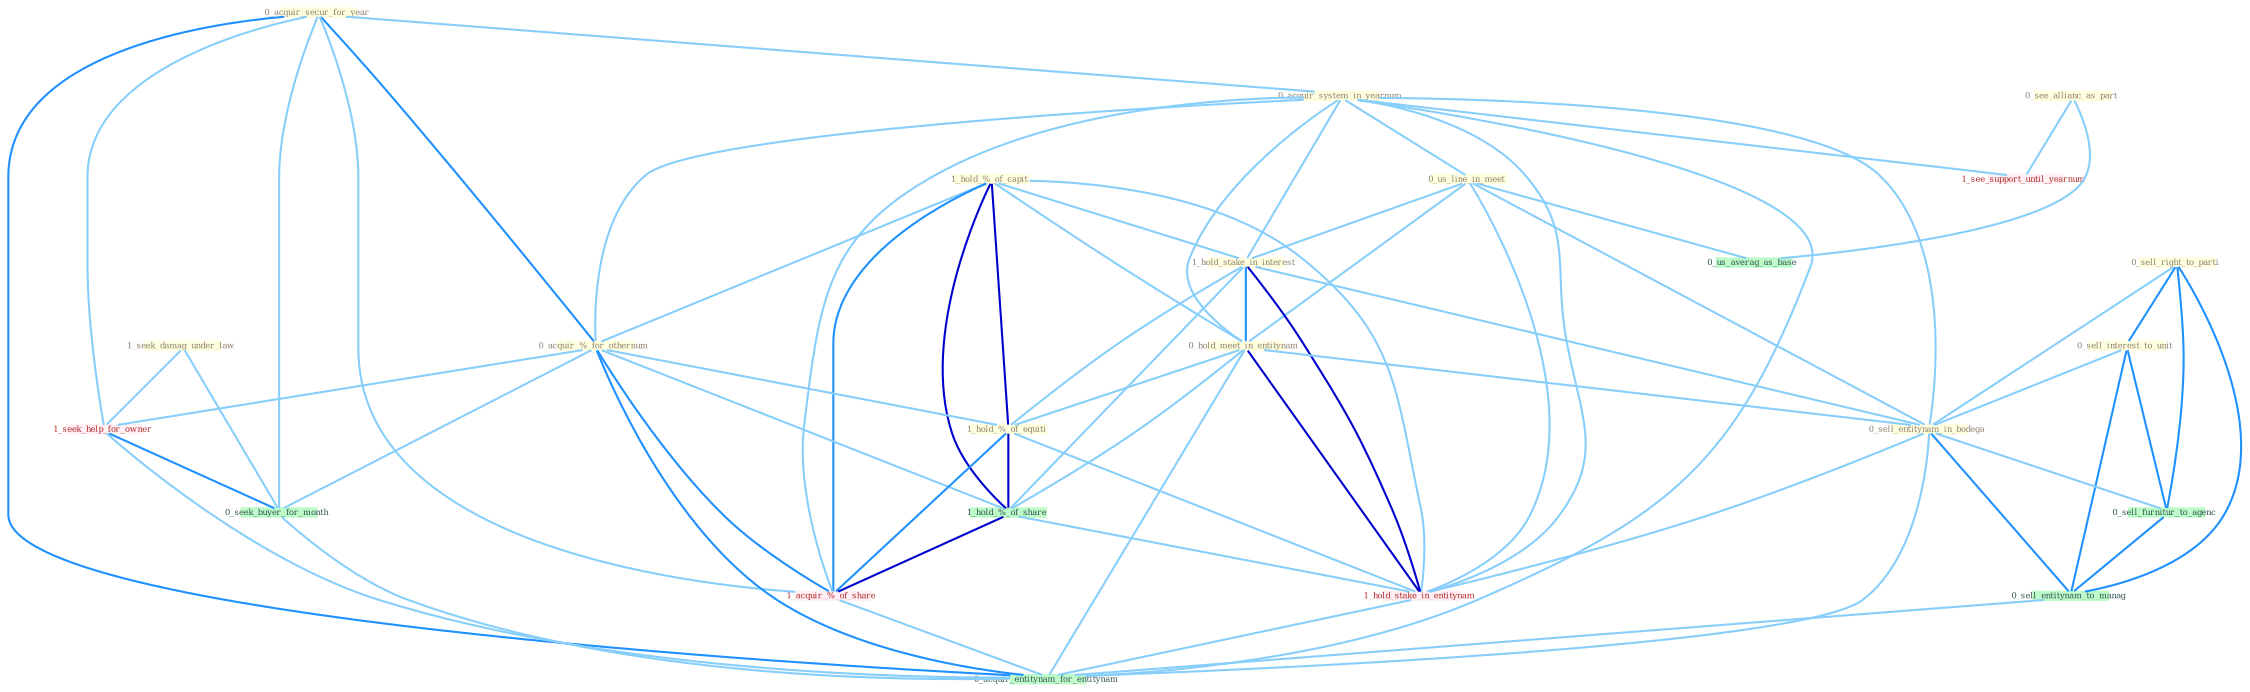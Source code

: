 Graph G{ 
    node
    [shape=polygon,style=filled,width=.5,height=.06,color="#BDFCC9",fixedsize=true,fontsize=4,
    fontcolor="#2f4f4f"];
    {node
    [color="#ffffe0", fontcolor="#8b7d6b"] "1_hold_%_of_capit " "0_acquir_secur_for_year " "0_acquir_system_in_yearnum " "0_sell_right_to_parti " "1_seek_damag_under_law " "0_us_line_in_meet " "1_hold_stake_in_interest " "0_sell_interest_to_unit " "0_acquir_%_for_othernum " "0_hold_meet_in_entitynam " "1_hold_%_of_equiti " "0_sell_entitynam_in_bodega " "0_see_allianc_as_part "}
{node [color="#fff0f5", fontcolor="#b22222"] "1_hold_stake_in_entitynam " "1_seek_help_for_owner " "1_acquir_%_of_share " "1_see_support_until_yearnum "}
edge [color="#B0E2FF"];

	"1_hold_%_of_capit " -- "1_hold_stake_in_interest " [w="1", color="#87cefa" ];
	"1_hold_%_of_capit " -- "0_acquir_%_for_othernum " [w="1", color="#87cefa" ];
	"1_hold_%_of_capit " -- "0_hold_meet_in_entitynam " [w="1", color="#87cefa" ];
	"1_hold_%_of_capit " -- "1_hold_%_of_equiti " [w="3", color="#0000cd" , len=0.6];
	"1_hold_%_of_capit " -- "1_hold_%_of_share " [w="3", color="#0000cd" , len=0.6];
	"1_hold_%_of_capit " -- "1_hold_stake_in_entitynam " [w="1", color="#87cefa" ];
	"1_hold_%_of_capit " -- "1_acquir_%_of_share " [w="2", color="#1e90ff" , len=0.8];
	"0_acquir_secur_for_year " -- "0_acquir_system_in_yearnum " [w="1", color="#87cefa" ];
	"0_acquir_secur_for_year " -- "0_acquir_%_for_othernum " [w="2", color="#1e90ff" , len=0.8];
	"0_acquir_secur_for_year " -- "1_seek_help_for_owner " [w="1", color="#87cefa" ];
	"0_acquir_secur_for_year " -- "0_seek_buyer_for_month " [w="1", color="#87cefa" ];
	"0_acquir_secur_for_year " -- "1_acquir_%_of_share " [w="1", color="#87cefa" ];
	"0_acquir_secur_for_year " -- "0_acquir_entitynam_for_entitynam " [w="2", color="#1e90ff" , len=0.8];
	"0_acquir_system_in_yearnum " -- "0_us_line_in_meet " [w="1", color="#87cefa" ];
	"0_acquir_system_in_yearnum " -- "1_hold_stake_in_interest " [w="1", color="#87cefa" ];
	"0_acquir_system_in_yearnum " -- "0_acquir_%_for_othernum " [w="1", color="#87cefa" ];
	"0_acquir_system_in_yearnum " -- "0_hold_meet_in_entitynam " [w="1", color="#87cefa" ];
	"0_acquir_system_in_yearnum " -- "0_sell_entitynam_in_bodega " [w="1", color="#87cefa" ];
	"0_acquir_system_in_yearnum " -- "1_hold_stake_in_entitynam " [w="1", color="#87cefa" ];
	"0_acquir_system_in_yearnum " -- "1_acquir_%_of_share " [w="1", color="#87cefa" ];
	"0_acquir_system_in_yearnum " -- "1_see_support_until_yearnum " [w="1", color="#87cefa" ];
	"0_acquir_system_in_yearnum " -- "0_acquir_entitynam_for_entitynam " [w="1", color="#87cefa" ];
	"0_sell_right_to_parti " -- "0_sell_interest_to_unit " [w="2", color="#1e90ff" , len=0.8];
	"0_sell_right_to_parti " -- "0_sell_entitynam_in_bodega " [w="1", color="#87cefa" ];
	"0_sell_right_to_parti " -- "0_sell_furnitur_to_agenc " [w="2", color="#1e90ff" , len=0.8];
	"0_sell_right_to_parti " -- "0_sell_entitynam_to_manag " [w="2", color="#1e90ff" , len=0.8];
	"1_seek_damag_under_law " -- "1_seek_help_for_owner " [w="1", color="#87cefa" ];
	"1_seek_damag_under_law " -- "0_seek_buyer_for_month " [w="1", color="#87cefa" ];
	"0_us_line_in_meet " -- "1_hold_stake_in_interest " [w="1", color="#87cefa" ];
	"0_us_line_in_meet " -- "0_hold_meet_in_entitynam " [w="1", color="#87cefa" ];
	"0_us_line_in_meet " -- "0_sell_entitynam_in_bodega " [w="1", color="#87cefa" ];
	"0_us_line_in_meet " -- "1_hold_stake_in_entitynam " [w="1", color="#87cefa" ];
	"0_us_line_in_meet " -- "0_us_averag_as_base " [w="1", color="#87cefa" ];
	"1_hold_stake_in_interest " -- "0_hold_meet_in_entitynam " [w="2", color="#1e90ff" , len=0.8];
	"1_hold_stake_in_interest " -- "1_hold_%_of_equiti " [w="1", color="#87cefa" ];
	"1_hold_stake_in_interest " -- "0_sell_entitynam_in_bodega " [w="1", color="#87cefa" ];
	"1_hold_stake_in_interest " -- "1_hold_%_of_share " [w="1", color="#87cefa" ];
	"1_hold_stake_in_interest " -- "1_hold_stake_in_entitynam " [w="3", color="#0000cd" , len=0.6];
	"0_sell_interest_to_unit " -- "0_sell_entitynam_in_bodega " [w="1", color="#87cefa" ];
	"0_sell_interest_to_unit " -- "0_sell_furnitur_to_agenc " [w="2", color="#1e90ff" , len=0.8];
	"0_sell_interest_to_unit " -- "0_sell_entitynam_to_manag " [w="2", color="#1e90ff" , len=0.8];
	"0_acquir_%_for_othernum " -- "1_hold_%_of_equiti " [w="1", color="#87cefa" ];
	"0_acquir_%_for_othernum " -- "1_hold_%_of_share " [w="1", color="#87cefa" ];
	"0_acquir_%_for_othernum " -- "1_seek_help_for_owner " [w="1", color="#87cefa" ];
	"0_acquir_%_for_othernum " -- "0_seek_buyer_for_month " [w="1", color="#87cefa" ];
	"0_acquir_%_for_othernum " -- "1_acquir_%_of_share " [w="2", color="#1e90ff" , len=0.8];
	"0_acquir_%_for_othernum " -- "0_acquir_entitynam_for_entitynam " [w="2", color="#1e90ff" , len=0.8];
	"0_hold_meet_in_entitynam " -- "1_hold_%_of_equiti " [w="1", color="#87cefa" ];
	"0_hold_meet_in_entitynam " -- "0_sell_entitynam_in_bodega " [w="1", color="#87cefa" ];
	"0_hold_meet_in_entitynam " -- "1_hold_%_of_share " [w="1", color="#87cefa" ];
	"0_hold_meet_in_entitynam " -- "1_hold_stake_in_entitynam " [w="3", color="#0000cd" , len=0.6];
	"0_hold_meet_in_entitynam " -- "0_acquir_entitynam_for_entitynam " [w="1", color="#87cefa" ];
	"1_hold_%_of_equiti " -- "1_hold_%_of_share " [w="3", color="#0000cd" , len=0.6];
	"1_hold_%_of_equiti " -- "1_hold_stake_in_entitynam " [w="1", color="#87cefa" ];
	"1_hold_%_of_equiti " -- "1_acquir_%_of_share " [w="2", color="#1e90ff" , len=0.8];
	"0_sell_entitynam_in_bodega " -- "1_hold_stake_in_entitynam " [w="1", color="#87cefa" ];
	"0_sell_entitynam_in_bodega " -- "0_sell_furnitur_to_agenc " [w="1", color="#87cefa" ];
	"0_sell_entitynam_in_bodega " -- "0_sell_entitynam_to_manag " [w="2", color="#1e90ff" , len=0.8];
	"0_sell_entitynam_in_bodega " -- "0_acquir_entitynam_for_entitynam " [w="1", color="#87cefa" ];
	"0_see_allianc_as_part " -- "1_see_support_until_yearnum " [w="1", color="#87cefa" ];
	"0_see_allianc_as_part " -- "0_us_averag_as_base " [w="1", color="#87cefa" ];
	"1_hold_%_of_share " -- "1_hold_stake_in_entitynam " [w="1", color="#87cefa" ];
	"1_hold_%_of_share " -- "1_acquir_%_of_share " [w="3", color="#0000cd" , len=0.6];
	"1_hold_stake_in_entitynam " -- "0_acquir_entitynam_for_entitynam " [w="1", color="#87cefa" ];
	"1_seek_help_for_owner " -- "0_seek_buyer_for_month " [w="2", color="#1e90ff" , len=0.8];
	"1_seek_help_for_owner " -- "0_acquir_entitynam_for_entitynam " [w="1", color="#87cefa" ];
	"0_seek_buyer_for_month " -- "0_acquir_entitynam_for_entitynam " [w="1", color="#87cefa" ];
	"1_acquir_%_of_share " -- "0_acquir_entitynam_for_entitynam " [w="1", color="#87cefa" ];
	"0_sell_furnitur_to_agenc " -- "0_sell_entitynam_to_manag " [w="2", color="#1e90ff" , len=0.8];
	"0_sell_entitynam_to_manag " -- "0_acquir_entitynam_for_entitynam " [w="1", color="#87cefa" ];
}